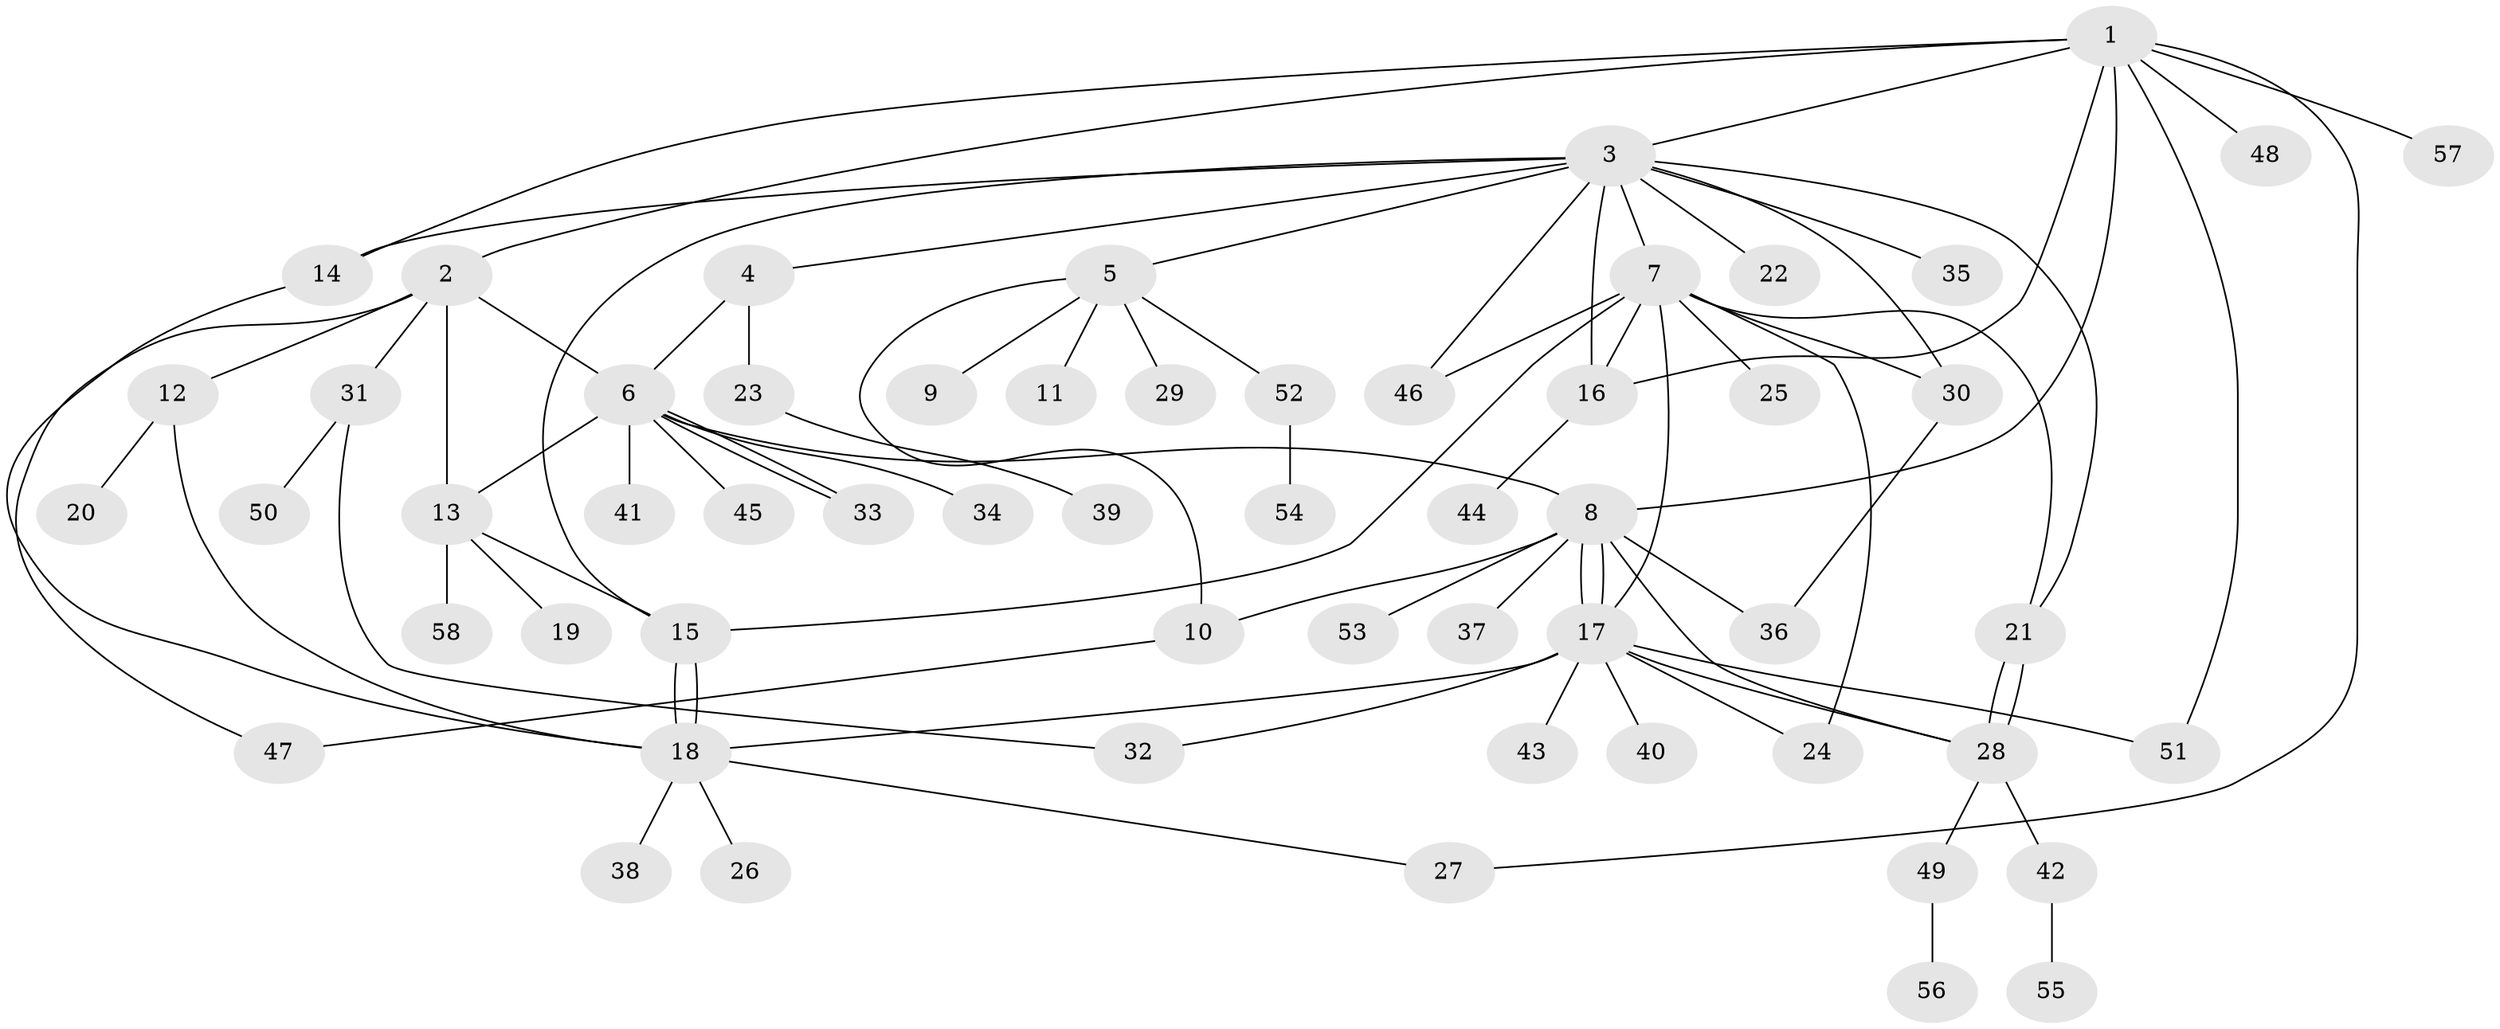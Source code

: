 // Generated by graph-tools (version 1.1) at 2025/50/03/09/25 03:50:00]
// undirected, 58 vertices, 85 edges
graph export_dot {
graph [start="1"]
  node [color=gray90,style=filled];
  1;
  2;
  3;
  4;
  5;
  6;
  7;
  8;
  9;
  10;
  11;
  12;
  13;
  14;
  15;
  16;
  17;
  18;
  19;
  20;
  21;
  22;
  23;
  24;
  25;
  26;
  27;
  28;
  29;
  30;
  31;
  32;
  33;
  34;
  35;
  36;
  37;
  38;
  39;
  40;
  41;
  42;
  43;
  44;
  45;
  46;
  47;
  48;
  49;
  50;
  51;
  52;
  53;
  54;
  55;
  56;
  57;
  58;
  1 -- 2;
  1 -- 3;
  1 -- 8;
  1 -- 14;
  1 -- 16;
  1 -- 27;
  1 -- 48;
  1 -- 51;
  1 -- 57;
  2 -- 6;
  2 -- 12;
  2 -- 13;
  2 -- 31;
  2 -- 47;
  3 -- 4;
  3 -- 5;
  3 -- 7;
  3 -- 14;
  3 -- 15;
  3 -- 16;
  3 -- 21;
  3 -- 22;
  3 -- 30;
  3 -- 35;
  3 -- 46;
  4 -- 6;
  4 -- 23;
  5 -- 9;
  5 -- 10;
  5 -- 11;
  5 -- 29;
  5 -- 52;
  6 -- 8;
  6 -- 13;
  6 -- 33;
  6 -- 33;
  6 -- 34;
  6 -- 41;
  6 -- 45;
  7 -- 15;
  7 -- 16;
  7 -- 17;
  7 -- 21;
  7 -- 24;
  7 -- 25;
  7 -- 30;
  7 -- 46;
  8 -- 10;
  8 -- 17;
  8 -- 17;
  8 -- 28;
  8 -- 36;
  8 -- 37;
  8 -- 53;
  10 -- 47;
  12 -- 18;
  12 -- 20;
  13 -- 15;
  13 -- 19;
  13 -- 58;
  14 -- 18;
  15 -- 18;
  15 -- 18;
  16 -- 44;
  17 -- 18;
  17 -- 24;
  17 -- 28;
  17 -- 32;
  17 -- 40;
  17 -- 43;
  17 -- 51;
  18 -- 26;
  18 -- 27;
  18 -- 38;
  21 -- 28;
  21 -- 28;
  23 -- 39;
  28 -- 42;
  28 -- 49;
  30 -- 36;
  31 -- 32;
  31 -- 50;
  42 -- 55;
  49 -- 56;
  52 -- 54;
}
